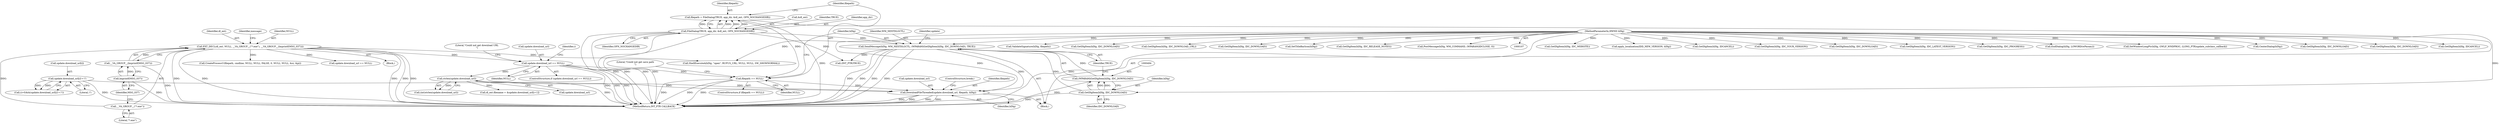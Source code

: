 digraph "0_rufus_c3c39f7f8a11f612c4ebf7affce25ec6928eb1cb_1@API" {
"1000499" [label="(Call,DownloadFileThreaded(update.download_url, filepath, hDlg))"];
"1000445" [label="(Call,strlen(update.download_url))"];
"1000431" [label="(Call,update.download_url == NULL)"];
"1000130" [label="(Call,EXT_DECL(dl_ext, NULL, __VA_GROUP__(\"*.exe\"), __VA_GROUP__(lmprintf(MSG_037))))"];
"1000133" [label="(Call,__VA_GROUP__(\"*.exe\"))"];
"1000135" [label="(Call,__VA_GROUP__(lmprintf(MSG_037)))"];
"1000136" [label="(Call,lmprintf(MSG_037))"];
"1000453" [label="(Call,update.download_url[i]!='/')"];
"1000483" [label="(Call,filepath == NULL)"];
"1000474" [label="(Call,filepath = FileDialog(TRUE, app_dir, &dl_ext, OFN_NOCHANGEDIR))"];
"1000476" [label="(Call,FileDialog(TRUE, app_dir, &dl_ext, OFN_NOCHANGEDIR))"];
"1000490" [label="(Call,SendMessage(hDlg, WM_NEXTDLGCTL, (WPARAM)GetDlgItem(hDlg, IDC_DOWNLOAD), TRUE))"];
"1000495" [label="(Call,GetDlgItem(hDlg, IDC_DOWNLOAD))"];
"1000108" [label="(MethodParameterIn,HWND hDlg)"];
"1000493" [label="(Call,(WPARAM)GetDlgItem(hDlg, IDC_DOWNLOAD))"];
"1000108" [label="(MethodParameterIn,HWND hDlg)"];
"1000496" [label="(Identifier,hDlg)"];
"1000497" [label="(Identifier,IDC_DOWNLOAD)"];
"1000130" [label="(Call,EXT_DECL(dl_ext, NULL, __VA_GROUP__(\"*.exe\"), __VA_GROUP__(lmprintf(MSG_037))))"];
"1000268" [label="(Call,GetDlgItem(hDlg, IDC_WEBSITE))"];
"1000479" [label="(Call,&dl_ext)"];
"1000482" [label="(ControlStructure,if (filepath == NULL))"];
"1000142" [label="(Call,apply_localization(IDD_NEW_VERSION, hDlg))"];
"1000453" [label="(Call,update.download_url[i]!='/')"];
"1000391" [label="(Call,CreateProcessU(filepath, cmdline, NULL, NULL, FALSE, 0, NULL, NULL, &si, &pi))"];
"1000504" [label="(Identifier,hDlg)"];
"1000443" [label="(Call,(int)strlen(update.download_url))"];
"1000476" [label="(Call,FileDialog(TRUE, app_dir, &dl_ext, OFN_NOCHANGEDIR))"];
"1000507" [label="(Call,(INT_PTR)TRUE)"];
"1000513" [label="(Call,GetDlgItem(hDlg, IDCANCEL))"];
"1000454" [label="(Call,update.download_url[i])"];
"1000477" [label="(Identifier,TRUE)"];
"1000438" [label="(Literal,\"Could not get download URL\n\")"];
"1000435" [label="(Identifier,NULL)"];
"1000197" [label="(Call,GetDlgItem(hDlg, IDC_YOUR_VERSION))"];
"1000136" [label="(Call,lmprintf(MSG_037))"];
"1000251" [label="(Call,update.download_url == NULL)"];
"1000478" [label="(Identifier,app_dir)"];
"1000498" [label="(Identifier,TRUE)"];
"1000554" [label="(Call,GetDlgItem(hDlg, IDC_DOWNLOAD))"];
"1000449" [label="(Call,(i>0)&&(update.download_url[i]!='/'))"];
"1000475" [label="(Identifier,filepath)"];
"1000212" [label="(Call,GetDlgItem(hDlg, IDC_LATEST_VERSION))"];
"1000570" [label="(MethodReturn,INT_PTR CALLBACK)"];
"1000240" [label="(Call,GetDlgItem(hDlg, IDC_PROGRESS))"];
"1000133" [label="(Call,__VA_GROUP__(\"*.exe\"))"];
"1000319" [label="(Call,EndDialog(hDlg, LOWORD(wParam)))"];
"1000431" [label="(Call,update.download_url == NULL)"];
"1000500" [label="(Call,update.download_url)"];
"1000135" [label="(Call,__VA_GROUP__(lmprintf(MSG_037)))"];
"1000328" [label="(Call,ShellExecuteA(hDlg, \"open\", RUFUS_URL, NULL, NULL, SW_SHOWNORMAL))"];
"1000432" [label="(Call,update.download_url)"];
"1000495" [label="(Call,GetDlgItem(hDlg, IDC_DOWNLOAD))"];
"1000137" [label="(Identifier,MSG_037)"];
"1000483" [label="(Call,filepath == NULL)"];
"1000156" [label="(Call,SetWindowLongPtr(hDlg, GWLP_WNDPROC, (LONG_PTR)update_subclass_callback))"];
"1000131" [label="(Identifier,dl_ext)"];
"1000150" [label="(Call,CenterDialog(hDlg))"];
"1000257" [label="(Call,GetDlgItem(hDlg, IDC_DOWNLOAD))"];
"1000459" [label="(Literal,'/')"];
"1000112" [label="(Block,)"];
"1000485" [label="(Identifier,NULL)"];
"1000366" [label="(Call,GetDlgItem(hDlg, IDC_DOWNLOAD))"];
"1000493" [label="(Call,(WPARAM)GetDlgItem(hDlg, IDC_DOWNLOAD))"];
"1000492" [label="(Identifier,WM_NEXTDLGCTL)"];
"1000505" [label="(ControlStructure,break;)"];
"1000339" [label="(Block,)"];
"1000481" [label="(Identifier,OFN_NOCHANGEDIR)"];
"1000499" [label="(Call,DownloadFileThreaded(update.download_url, filepath, hDlg))"];
"1000535" [label="(Call,GetDlgItem(hDlg, IDCANCEL))"];
"1000358" [label="(Call,ValidateSignature(hDlg, filepath))"];
"1000442" [label="(Identifier,i)"];
"1000445" [label="(Call,strlen(update.download_url))"];
"1000501" [label="(Identifier,update)"];
"1000543" [label="(Call,GetDlgItem(hDlg, IDC_DOWNLOAD))"];
"1000134" [label="(Literal,\"*.exe\")"];
"1000233" [label="(Call,GetDlgItem(hDlg, IDC_DOWNLOAD_URL))"];
"1000518" [label="(Call,GetDlgItem(hDlg, IDC_DOWNLOAD))"];
"1000462" [label="(Call,dl_ext.filename = &update.download_url[i+1])"];
"1000491" [label="(Identifier,hDlg)"];
"1000139" [label="(Identifier,message)"];
"1000148" [label="(Call,SetTitleBarIcon(hDlg))"];
"1000164" [label="(Call,GetDlgItem(hDlg, IDC_RELEASE_NOTES))"];
"1000484" [label="(Identifier,filepath)"];
"1000416" [label="(Call,PostMessage(hDlg, WM_COMMAND, (WPARAM)IDCLOSE, 0))"];
"1000430" [label="(ControlStructure,if (update.download_url == NULL))"];
"1000474" [label="(Call,filepath = FileDialog(TRUE, app_dir, &dl_ext, OFN_NOCHANGEDIR))"];
"1000132" [label="(Identifier,NULL)"];
"1000490" [label="(Call,SendMessage(hDlg, WM_NEXTDLGCTL, (WPARAM)GetDlgItem(hDlg, IDC_DOWNLOAD), TRUE))"];
"1000446" [label="(Call,update.download_url)"];
"1000503" [label="(Identifier,filepath)"];
"1000488" [label="(Literal,\"Could not get save path\n\")"];
"1000499" -> "1000339"  [label="AST: "];
"1000499" -> "1000504"  [label="CFG: "];
"1000500" -> "1000499"  [label="AST: "];
"1000503" -> "1000499"  [label="AST: "];
"1000504" -> "1000499"  [label="AST: "];
"1000505" -> "1000499"  [label="CFG: "];
"1000499" -> "1000570"  [label="DDG: "];
"1000499" -> "1000570"  [label="DDG: "];
"1000499" -> "1000570"  [label="DDG: "];
"1000499" -> "1000570"  [label="DDG: "];
"1000445" -> "1000499"  [label="DDG: "];
"1000453" -> "1000499"  [label="DDG: "];
"1000483" -> "1000499"  [label="DDG: "];
"1000490" -> "1000499"  [label="DDG: "];
"1000108" -> "1000499"  [label="DDG: "];
"1000445" -> "1000443"  [label="AST: "];
"1000445" -> "1000446"  [label="CFG: "];
"1000446" -> "1000445"  [label="AST: "];
"1000443" -> "1000445"  [label="CFG: "];
"1000445" -> "1000570"  [label="DDG: "];
"1000445" -> "1000443"  [label="DDG: "];
"1000431" -> "1000445"  [label="DDG: "];
"1000445" -> "1000462"  [label="DDG: "];
"1000431" -> "1000430"  [label="AST: "];
"1000431" -> "1000435"  [label="CFG: "];
"1000432" -> "1000431"  [label="AST: "];
"1000435" -> "1000431"  [label="AST: "];
"1000438" -> "1000431"  [label="CFG: "];
"1000442" -> "1000431"  [label="CFG: "];
"1000431" -> "1000570"  [label="DDG: "];
"1000431" -> "1000570"  [label="DDG: "];
"1000431" -> "1000570"  [label="DDG: "];
"1000130" -> "1000431"  [label="DDG: "];
"1000431" -> "1000483"  [label="DDG: "];
"1000130" -> "1000112"  [label="AST: "];
"1000130" -> "1000135"  [label="CFG: "];
"1000131" -> "1000130"  [label="AST: "];
"1000132" -> "1000130"  [label="AST: "];
"1000133" -> "1000130"  [label="AST: "];
"1000135" -> "1000130"  [label="AST: "];
"1000139" -> "1000130"  [label="CFG: "];
"1000130" -> "1000570"  [label="DDG: "];
"1000130" -> "1000570"  [label="DDG: "];
"1000130" -> "1000570"  [label="DDG: "];
"1000130" -> "1000570"  [label="DDG: "];
"1000130" -> "1000570"  [label="DDG: "];
"1000133" -> "1000130"  [label="DDG: "];
"1000135" -> "1000130"  [label="DDG: "];
"1000130" -> "1000251"  [label="DDG: "];
"1000130" -> "1000328"  [label="DDG: "];
"1000130" -> "1000391"  [label="DDG: "];
"1000133" -> "1000134"  [label="CFG: "];
"1000134" -> "1000133"  [label="AST: "];
"1000137" -> "1000133"  [label="CFG: "];
"1000135" -> "1000136"  [label="CFG: "];
"1000136" -> "1000135"  [label="AST: "];
"1000135" -> "1000570"  [label="DDG: "];
"1000136" -> "1000135"  [label="DDG: "];
"1000136" -> "1000137"  [label="CFG: "];
"1000137" -> "1000136"  [label="AST: "];
"1000136" -> "1000570"  [label="DDG: "];
"1000453" -> "1000449"  [label="AST: "];
"1000453" -> "1000459"  [label="CFG: "];
"1000454" -> "1000453"  [label="AST: "];
"1000459" -> "1000453"  [label="AST: "];
"1000449" -> "1000453"  [label="CFG: "];
"1000453" -> "1000570"  [label="DDG: "];
"1000453" -> "1000449"  [label="DDG: "];
"1000453" -> "1000449"  [label="DDG: "];
"1000483" -> "1000482"  [label="AST: "];
"1000483" -> "1000485"  [label="CFG: "];
"1000484" -> "1000483"  [label="AST: "];
"1000485" -> "1000483"  [label="AST: "];
"1000488" -> "1000483"  [label="CFG: "];
"1000491" -> "1000483"  [label="CFG: "];
"1000483" -> "1000570"  [label="DDG: "];
"1000483" -> "1000570"  [label="DDG: "];
"1000483" -> "1000570"  [label="DDG: "];
"1000474" -> "1000483"  [label="DDG: "];
"1000474" -> "1000339"  [label="AST: "];
"1000474" -> "1000476"  [label="CFG: "];
"1000475" -> "1000474"  [label="AST: "];
"1000476" -> "1000474"  [label="AST: "];
"1000484" -> "1000474"  [label="CFG: "];
"1000474" -> "1000570"  [label="DDG: "];
"1000476" -> "1000474"  [label="DDG: "];
"1000476" -> "1000474"  [label="DDG: "];
"1000476" -> "1000474"  [label="DDG: "];
"1000476" -> "1000474"  [label="DDG: "];
"1000476" -> "1000481"  [label="CFG: "];
"1000477" -> "1000476"  [label="AST: "];
"1000478" -> "1000476"  [label="AST: "];
"1000479" -> "1000476"  [label="AST: "];
"1000481" -> "1000476"  [label="AST: "];
"1000476" -> "1000570"  [label="DDG: "];
"1000476" -> "1000570"  [label="DDG: "];
"1000476" -> "1000570"  [label="DDG: "];
"1000476" -> "1000570"  [label="DDG: "];
"1000476" -> "1000490"  [label="DDG: "];
"1000476" -> "1000507"  [label="DDG: "];
"1000490" -> "1000339"  [label="AST: "];
"1000490" -> "1000498"  [label="CFG: "];
"1000491" -> "1000490"  [label="AST: "];
"1000492" -> "1000490"  [label="AST: "];
"1000493" -> "1000490"  [label="AST: "];
"1000498" -> "1000490"  [label="AST: "];
"1000501" -> "1000490"  [label="CFG: "];
"1000490" -> "1000570"  [label="DDG: "];
"1000490" -> "1000570"  [label="DDG: "];
"1000490" -> "1000570"  [label="DDG: "];
"1000490" -> "1000570"  [label="DDG: "];
"1000495" -> "1000490"  [label="DDG: "];
"1000108" -> "1000490"  [label="DDG: "];
"1000493" -> "1000490"  [label="DDG: "];
"1000490" -> "1000507"  [label="DDG: "];
"1000495" -> "1000493"  [label="AST: "];
"1000495" -> "1000497"  [label="CFG: "];
"1000496" -> "1000495"  [label="AST: "];
"1000497" -> "1000495"  [label="AST: "];
"1000493" -> "1000495"  [label="CFG: "];
"1000495" -> "1000570"  [label="DDG: "];
"1000495" -> "1000493"  [label="DDG: "];
"1000495" -> "1000493"  [label="DDG: "];
"1000108" -> "1000495"  [label="DDG: "];
"1000108" -> "1000107"  [label="AST: "];
"1000108" -> "1000570"  [label="DDG: "];
"1000108" -> "1000142"  [label="DDG: "];
"1000108" -> "1000148"  [label="DDG: "];
"1000108" -> "1000150"  [label="DDG: "];
"1000108" -> "1000156"  [label="DDG: "];
"1000108" -> "1000164"  [label="DDG: "];
"1000108" -> "1000197"  [label="DDG: "];
"1000108" -> "1000212"  [label="DDG: "];
"1000108" -> "1000233"  [label="DDG: "];
"1000108" -> "1000240"  [label="DDG: "];
"1000108" -> "1000257"  [label="DDG: "];
"1000108" -> "1000268"  [label="DDG: "];
"1000108" -> "1000319"  [label="DDG: "];
"1000108" -> "1000328"  [label="DDG: "];
"1000108" -> "1000358"  [label="DDG: "];
"1000108" -> "1000366"  [label="DDG: "];
"1000108" -> "1000416"  [label="DDG: "];
"1000108" -> "1000513"  [label="DDG: "];
"1000108" -> "1000518"  [label="DDG: "];
"1000108" -> "1000535"  [label="DDG: "];
"1000108" -> "1000543"  [label="DDG: "];
"1000108" -> "1000554"  [label="DDG: "];
"1000494" -> "1000493"  [label="AST: "];
"1000498" -> "1000493"  [label="CFG: "];
"1000493" -> "1000570"  [label="DDG: "];
}
